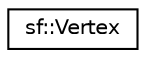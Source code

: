 digraph "Graphical Class Hierarchy"
{
  edge [fontname="Helvetica",fontsize="10",labelfontname="Helvetica",labelfontsize="10"];
  node [fontname="Helvetica",fontsize="10",shape=record];
  rankdir="LR";
  Node0 [label="sf::Vertex",height=0.2,width=0.4,color="black", fillcolor="white", style="filled",URL="$classsf_1_1_vertex.html",tooltip="Define a point with color and texture coordinates. "];
}
